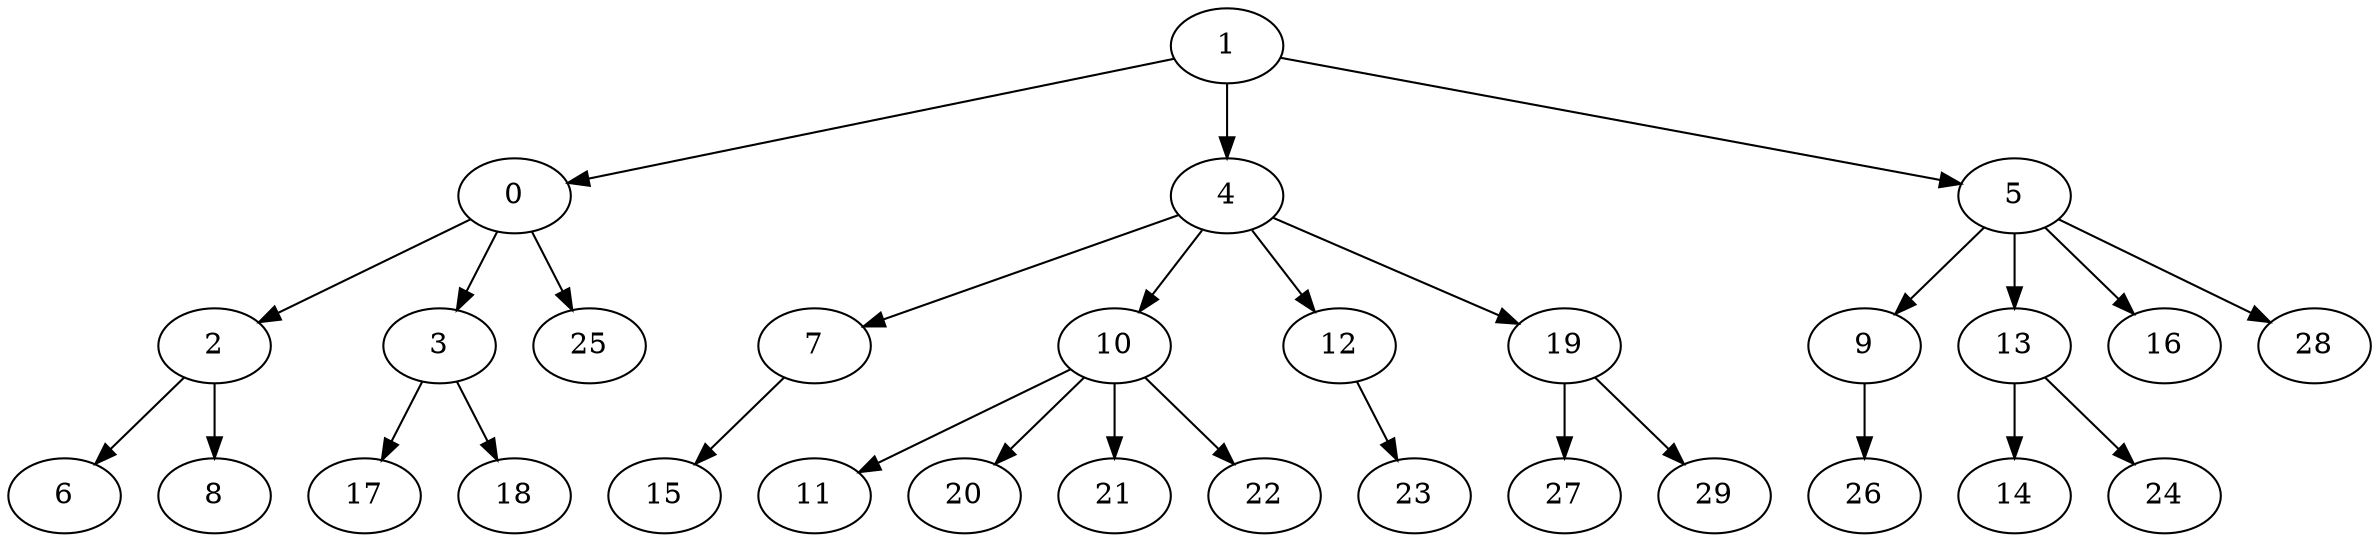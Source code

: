 digraph {
  1 -> 0;
  1 -> 4;
  1 -> 5;
  0 -> 2;
  0 -> 3;
  0 -> 25;
  4 -> 7;
  4 -> 10;
  4 -> 12;
  4 -> 19;
  5 -> 9;
  5 -> 13;
  5 -> 16;
  5 -> 28;
  2 -> 6;
  2 -> 8;
  3 -> 17;
  3 -> 18;
  7 -> 15;
  10 -> 11;
  10 -> 20;
  10 -> 21;
  10 -> 22;
  12 -> 23;
  19 -> 27;
  19 -> 29;
  9 -> 26;
  13 -> 14;
  13 -> 24;
}